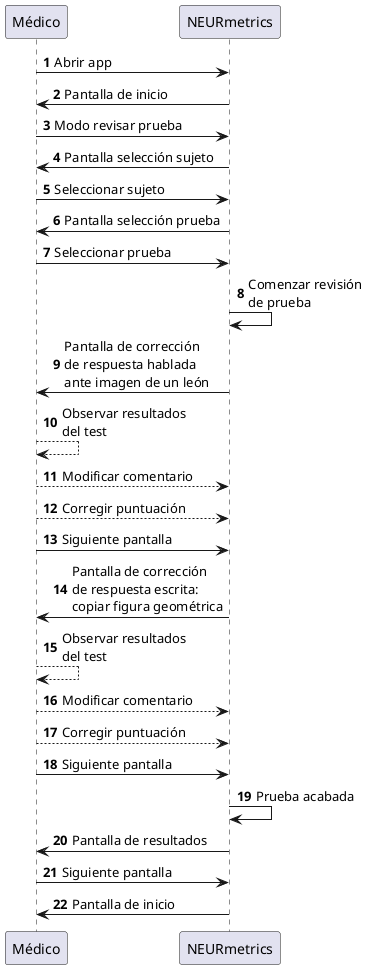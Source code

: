 @startuml
'https://plantuml.com/sequence-diagram

autonumber

Médico -> NEURmetrics: Abrir app
NEURmetrics -> Médico: Pantalla de inicio
Médico -> NEURmetrics: Modo revisar prueba
NEURmetrics -> Médico: Pantalla selección sujeto
Médico -> NEURmetrics: Seleccionar sujeto
NEURmetrics -> Médico: Pantalla selección prueba
Médico -> NEURmetrics: Seleccionar prueba

NEURmetrics -> NEURmetrics: Comenzar revisión\nde prueba
NEURmetrics -> Médico: Pantalla de corrección\nde respuesta hablada\nante imagen de un león

Médico --> Médico: Observar resultados\ndel test
Médico --> NEURmetrics: Modificar comentario
Médico --> NEURmetrics: Corregir puntuación
Médico -> NEURmetrics: Siguiente pantalla

NEURmetrics -> Médico: Pantalla de corrección\nde respuesta escrita:\ncopiar figura geométrica

Médico --> Médico: Observar resultados\ndel test
Médico --> NEURmetrics: Modificar comentario
Médico --> NEURmetrics: Corregir puntuación
Médico -> NEURmetrics: Siguiente pantalla

NEURmetrics -> NEURmetrics: Prueba acabada
NEURmetrics -> Médico: Pantalla de resultados
Médico -> NEURmetrics: Siguiente pantalla

NEURmetrics -> Médico: Pantalla de inicio

@enduml